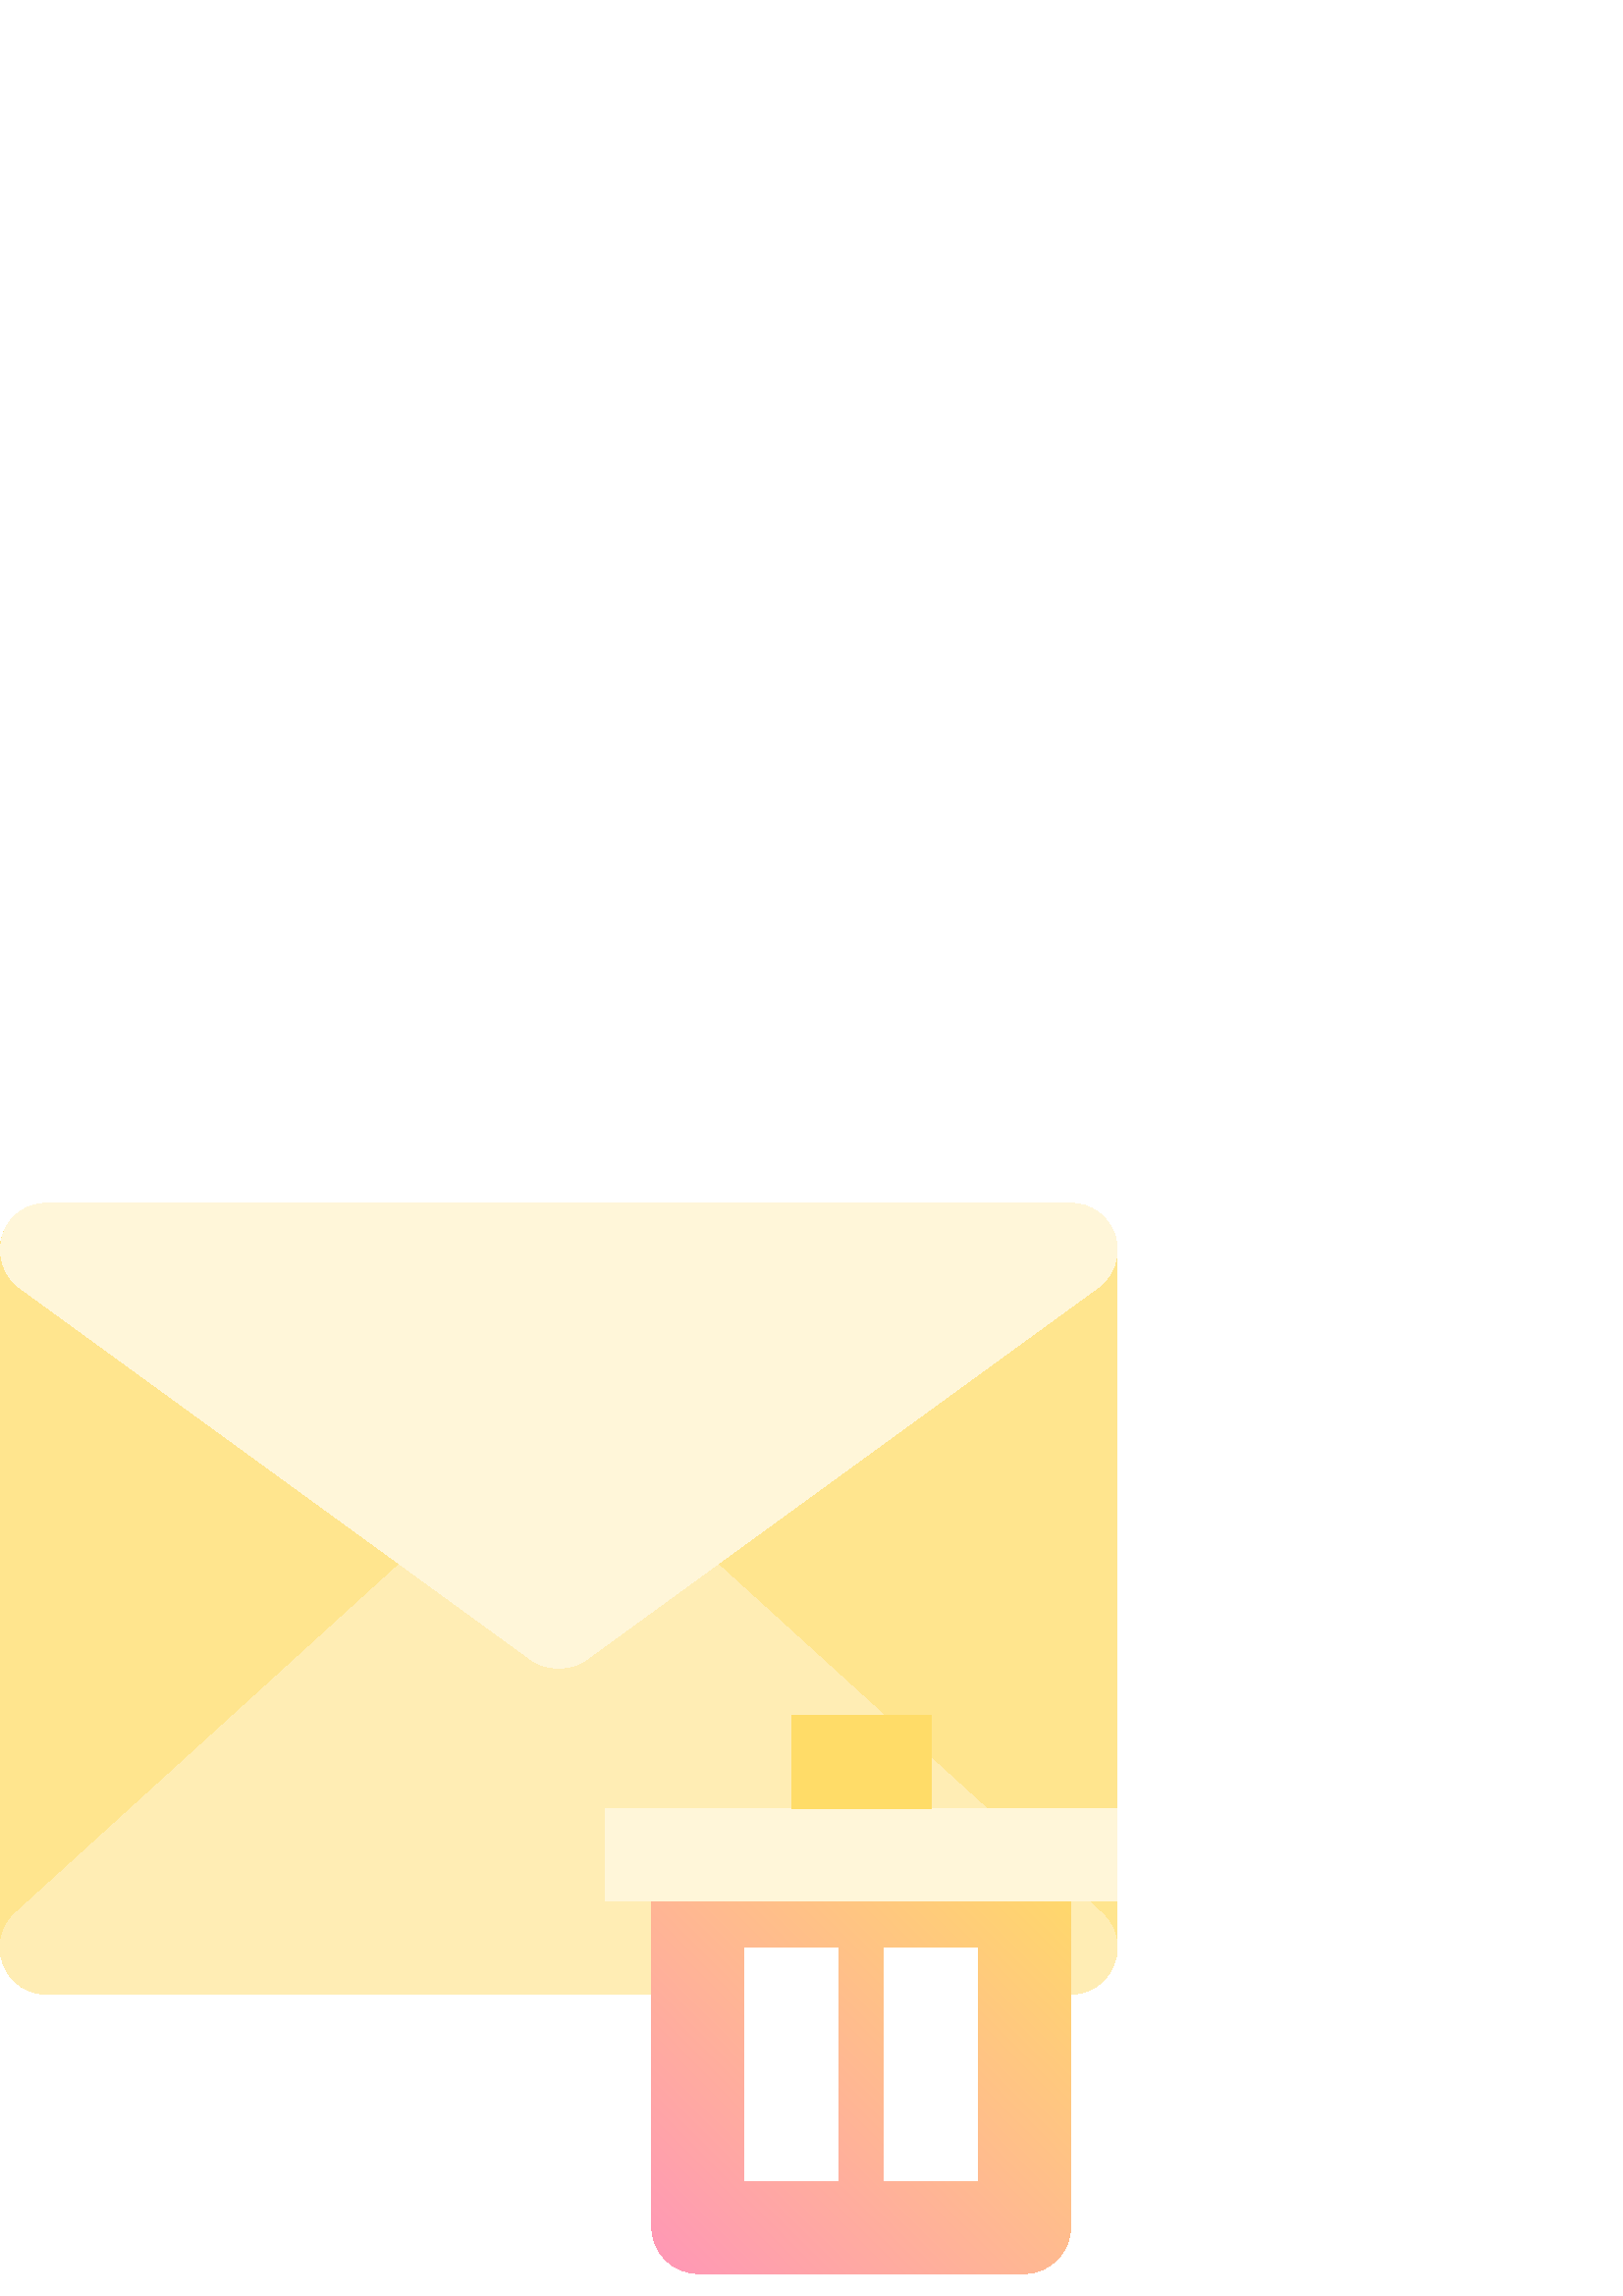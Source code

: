 %!PS-Adobe-3.0 EPSF-3.0
%%Pages: 1
%%DocumentData: Clean7Bit
%%LanguageLevel: 3
%%BoundingBox: 0 7 410 402
%%EndComments
%%BeginProlog
save
50 dict begin
/q { gsave } bind def
/Q { grestore } bind def
/cm { 6 array astore concat } bind def
/w { setlinewidth } bind def
/J { setlinecap } bind def
/j { setlinejoin } bind def
/M { setmiterlimit } bind def
/d { setdash } bind def
/m { moveto } bind def
/l { lineto } bind def
/c { curveto } bind def
/h { closepath } bind def
/re { exch dup neg 3 1 roll 5 3 roll moveto 0 rlineto
      0 exch rlineto 0 rlineto closepath } bind def
/S { stroke } bind def
/f { fill } bind def
/f* { eofill } bind def
/n { newpath } bind def
/W { clip } bind def
/W* { eoclip } bind def
/BT { } bind def
/ET { } bind def
/pdfmark where { pop globaldict /?pdfmark /exec load put }
    { globaldict begin /?pdfmark /pop load def /pdfmark
    /cleartomark load def end } ifelse
/BDC { mark 3 1 roll /BDC pdfmark } bind def
/EMC { mark /EMC pdfmark } bind def
/cairo_store_point { /cairo_point_y exch def /cairo_point_x exch def } def
/Tj { show currentpoint cairo_store_point } bind def
/TJ {
  {
    dup
    type /stringtype eq
    { show } { -0.001 mul 0 cairo_font_matrix dtransform rmoveto } ifelse
  } forall
  currentpoint cairo_store_point
} bind def
/cairo_selectfont { cairo_font_matrix aload pop pop pop 0 0 6 array astore
    cairo_font exch selectfont cairo_point_x cairo_point_y moveto } bind def
/Tf { pop /cairo_font exch def /cairo_font_matrix where
      { pop cairo_selectfont } if } bind def
/Td { matrix translate cairo_font_matrix matrix concatmatrix dup
      /cairo_font_matrix exch def dup 4 get exch 5 get cairo_store_point
      /cairo_font where { pop cairo_selectfont } if } bind def
/Tm { 2 copy 8 2 roll 6 array astore /cairo_font_matrix exch def
      cairo_store_point /cairo_font where { pop cairo_selectfont } if } bind def
/g { setgray } bind def
/rg { setrgbcolor } bind def
/d1 { setcachedevice } bind def
%%EndProlog
%%BeginSetup
%%EndSetup
%%Page: 1 1
%%BeginPageSetup
%%PageBoundingBox: 0 7 410 402
%%EndPageSetup
q 0 7 410 395 rectclip q
1 0.898 0.557 rg
392.574 400.776 m 204.844 383.705 l 17.109 400.776 l 7.723 400.776 0.043
 393.092 0.043 383.705 c 0.043 127.705 l 0.043 118.323 7.723 110.639 17.109
 110.639 c 204.844 127.705 l 392.574 110.639 l 401.961 110.639 409.645 118.323
 409.645 127.705 c 409.645 383.705 l 409.645 393.092 401.961 400.776 392.574
 400.776 c h
392.574 400.776 m f
1 0.929 0.706 rg
404.098 140.295 m 216.363 310.959 l 209.75 316.936 199.934 316.936 193.32
 310.959 c 5.586 140.295 l -1.449 133.893 -1.879 123.229 4.523 116.186 c
 7.723 112.776 12.203 110.639 17.109 110.639 c 392.574 110.639 l 401.961
 110.639 409.645 118.323 409.645 127.705 c 409.645 132.612 407.508 137.092
 404.098 140.295 c h
404.098 140.295 m f
1 0.965 0.851 rg
408.789 389.041 m 406.445 396.08 400.043 400.776 392.574 400.776 c 17.109
 400.776 l 10.07 400.776 3.668 396.506 1.32 389.893 c -1.449 382.854 0.898
 374.323 7.082 369.842 c 194.816 233.307 l 200.789 229.041 208.898 229.041
 214.867 233.307 c 402.602 369.842 l 408.574 374.323 411.133 381.998 408.789
 389.041 c h
408.789 389.041 m f
q
238.977 161.842 m 392.574 161.842 l 392.574 25.307 l 392.574 15.92 384.898
 8.241 375.508 8.241 c 256.043 8.241 l 246.656 8.241 238.977 15.92 238.977
 25.307 c h
238.977 161.842 m W n
[2.133 0 0 2.133 0.042 3.974] concat
/CairoFunction
   << /FunctionType 2
      /Domain [ 0 1 ]
      /C0 [ 1 0.6 0.71 ]
      /C1 [ 1 0.863 0.408 ]
      /N 1
   >>
def
   << /ShadingType 2
      /ColorSpace /DeviceRGB
      /Coords [ 113.172 5.515 182.828 75.172 ]
      /Extend [ true true ]
      /Function CairoFunction
   >>
shfill
Q
221.91 178.905 187.734 -34.129 re f
1 0.863 0.408 rg
290.176 213.041 51.199 -34.137 re f
1 g
324.309 127.705 34.137 -85.332 re f
273.109 127.705 34.133 -85.332 re f
Q Q
showpage
%%Trailer
end restore
%%EOF
